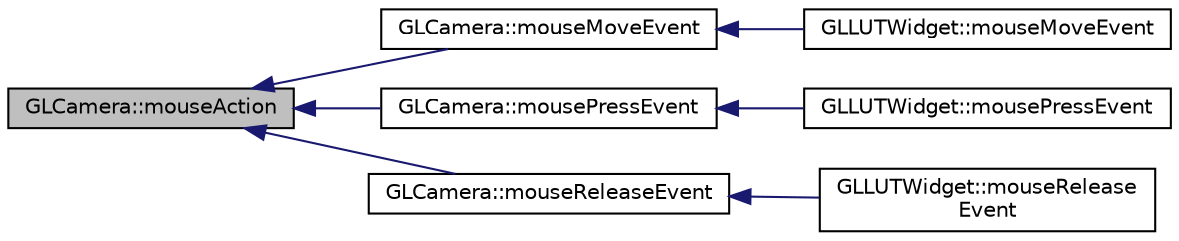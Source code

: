 digraph "GLCamera::mouseAction"
{
 // INTERACTIVE_SVG=YES
  edge [fontname="Helvetica",fontsize="10",labelfontname="Helvetica",labelfontsize="10"];
  node [fontname="Helvetica",fontsize="10",shape=record];
  rankdir="LR";
  Node1 [label="GLCamera::mouseAction",height=0.2,width=0.4,color="black", fillcolor="grey75", style="filled", fontcolor="black"];
  Node1 -> Node2 [dir="back",color="midnightblue",fontsize="10",style="solid",fontname="Helvetica"];
  Node2 [label="GLCamera::mouseMoveEvent",height=0.2,width=0.4,color="black", fillcolor="white", style="filled",URL="$da/d43/class_g_l_camera.html#a596921691063ab17775cd025ba301302"];
  Node2 -> Node3 [dir="back",color="midnightblue",fontsize="10",style="solid",fontname="Helvetica"];
  Node3 [label="GLLUTWidget::mouseMoveEvent",height=0.2,width=0.4,color="black", fillcolor="white", style="filled",URL="$db/dc5/class_g_l_l_u_t_widget.html#ac05da9732115359654831362f0ad9e77"];
  Node1 -> Node4 [dir="back",color="midnightblue",fontsize="10",style="solid",fontname="Helvetica"];
  Node4 [label="GLCamera::mousePressEvent",height=0.2,width=0.4,color="black", fillcolor="white", style="filled",URL="$da/d43/class_g_l_camera.html#af1e30ac79cbcb4526644a19c6ad83cde"];
  Node4 -> Node5 [dir="back",color="midnightblue",fontsize="10",style="solid",fontname="Helvetica"];
  Node5 [label="GLLUTWidget::mousePressEvent",height=0.2,width=0.4,color="black", fillcolor="white", style="filled",URL="$db/dc5/class_g_l_l_u_t_widget.html#a815067cb8bbd9a0ad60e8a37ae7129b2"];
  Node1 -> Node6 [dir="back",color="midnightblue",fontsize="10",style="solid",fontname="Helvetica"];
  Node6 [label="GLCamera::mouseReleaseEvent",height=0.2,width=0.4,color="black", fillcolor="white", style="filled",URL="$da/d43/class_g_l_camera.html#adfd6dab7aeac6fc78294994f097bca21"];
  Node6 -> Node7 [dir="back",color="midnightblue",fontsize="10",style="solid",fontname="Helvetica"];
  Node7 [label="GLLUTWidget::mouseRelease\lEvent",height=0.2,width=0.4,color="black", fillcolor="white", style="filled",URL="$db/dc5/class_g_l_l_u_t_widget.html#a06b83f0af3a9184f08acfb301921fb28"];
}
